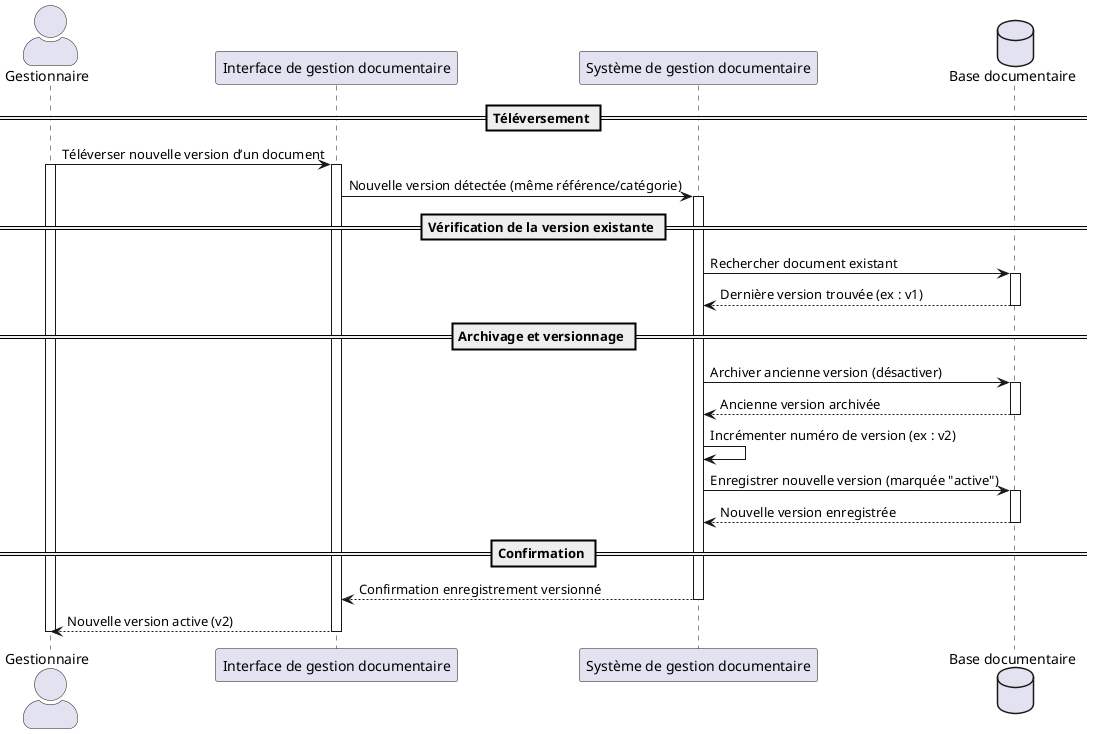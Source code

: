 @startuml UC064
skinparam actorStyle awesome

actor "Gestionnaire" as Gestionnaire
participant "Interface de gestion documentaire" as UI
participant "Système de gestion documentaire" as Système
database "Base documentaire" as BDD

== Téléversement ==
Gestionnaire -> UI : Téléverser nouvelle version d’un document
activate Gestionnaire
activate UI
UI -> Système : Nouvelle version détectée (même référence/catégorie)
activate Système

== Vérification de la version existante ==
Système -> BDD : Rechercher document existant
activate BDD
BDD --> Système : Dernière version trouvée (ex : v1)
deactivate BDD

== Archivage et versionnage ==
Système -> BDD : Archiver ancienne version (désactiver)
activate BDD
BDD --> Système : Ancienne version archivée
deactivate BDD

Système -> Système : Incrémenter numéro de version (ex : v2)

Système -> BDD : Enregistrer nouvelle version (marquée "active")
activate BDD
BDD --> Système : Nouvelle version enregistrée
deactivate BDD

== Confirmation ==
Système --> UI : Confirmation enregistrement versionné
deactivate Système
UI --> Gestionnaire : Nouvelle version active (v2)

deactivate UI
deactivate Gestionnaire
@enduml
